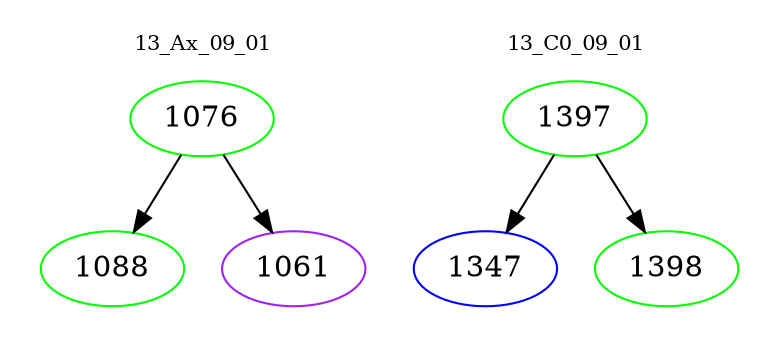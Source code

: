 digraph{
subgraph cluster_0 {
color = white
label = "13_Ax_09_01";
fontsize=10;
T0_1076 [label="1076", color="green"]
T0_1076 -> T0_1088 [color="black"]
T0_1088 [label="1088", color="green"]
T0_1076 -> T0_1061 [color="black"]
T0_1061 [label="1061", color="purple"]
}
subgraph cluster_1 {
color = white
label = "13_C0_09_01";
fontsize=10;
T1_1397 [label="1397", color="green"]
T1_1397 -> T1_1347 [color="black"]
T1_1347 [label="1347", color="blue"]
T1_1397 -> T1_1398 [color="black"]
T1_1398 [label="1398", color="green"]
}
}
